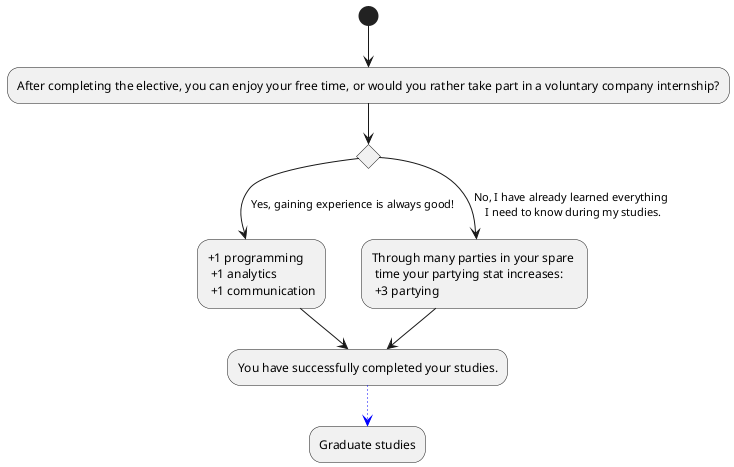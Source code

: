 @startuml
(*) --> "After completing the elective, you can enjoy your free time, or would you rather take part in a voluntary company internship?"
if "" then
--> [Yes, gaining experience is always good!] "+1 programming \n +1 analytics \n +1 communication" as ja
else
--> [No, I have already learned everything \n I need to know during my studies.] "Through many parties in your spare \n time your partying stat increases:\n +3 partying " as nein

ja --> "You have successfully completed your studies." as a
nein --> a





-[#blue,dotted]-> "Graduate studies"



@enduml
